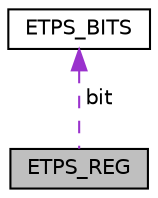 digraph "ETPS_REG"
{
  edge [fontname="Helvetica",fontsize="10",labelfontname="Helvetica",labelfontsize="10"];
  node [fontname="Helvetica",fontsize="10",shape=record];
  Node1 [label="ETPS_REG",height=0.2,width=0.4,color="black", fillcolor="grey75", style="filled", fontcolor="black"];
  Node2 -> Node1 [dir="back",color="darkorchid3",fontsize="10",style="dashed",label=" bit" ];
  Node2 [label="ETPS_BITS",height=0.2,width=0.4,color="black", fillcolor="white", style="filled",URL="$struct_e_t_p_s___b_i_t_s.html"];
}
